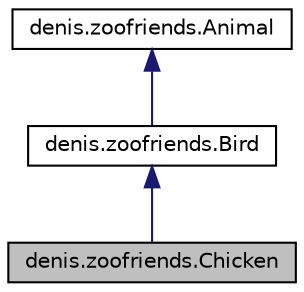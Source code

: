 digraph "denis.zoofriends.Chicken"
{
  edge [fontname="Helvetica",fontsize="10",labelfontname="Helvetica",labelfontsize="10"];
  node [fontname="Helvetica",fontsize="10",shape=record];
  Node1 [label="denis.zoofriends.Chicken",height=0.2,width=0.4,color="black", fillcolor="grey75", style="filled" fontcolor="black"];
  Node2 -> Node1 [dir="back",color="midnightblue",fontsize="10",style="solid",fontname="Helvetica"];
  Node2 [label="denis.zoofriends.Bird",height=0.2,width=0.4,color="black", fillcolor="white", style="filled",URL="$classdenis_1_1zoofriends_1_1_bird.html"];
  Node3 -> Node2 [dir="back",color="midnightblue",fontsize="10",style="solid",fontname="Helvetica"];
  Node3 [label="denis.zoofriends.Animal",height=0.2,width=0.4,color="black", fillcolor="white", style="filled",URL="$classdenis_1_1zoofriends_1_1_animal.html"];
}
